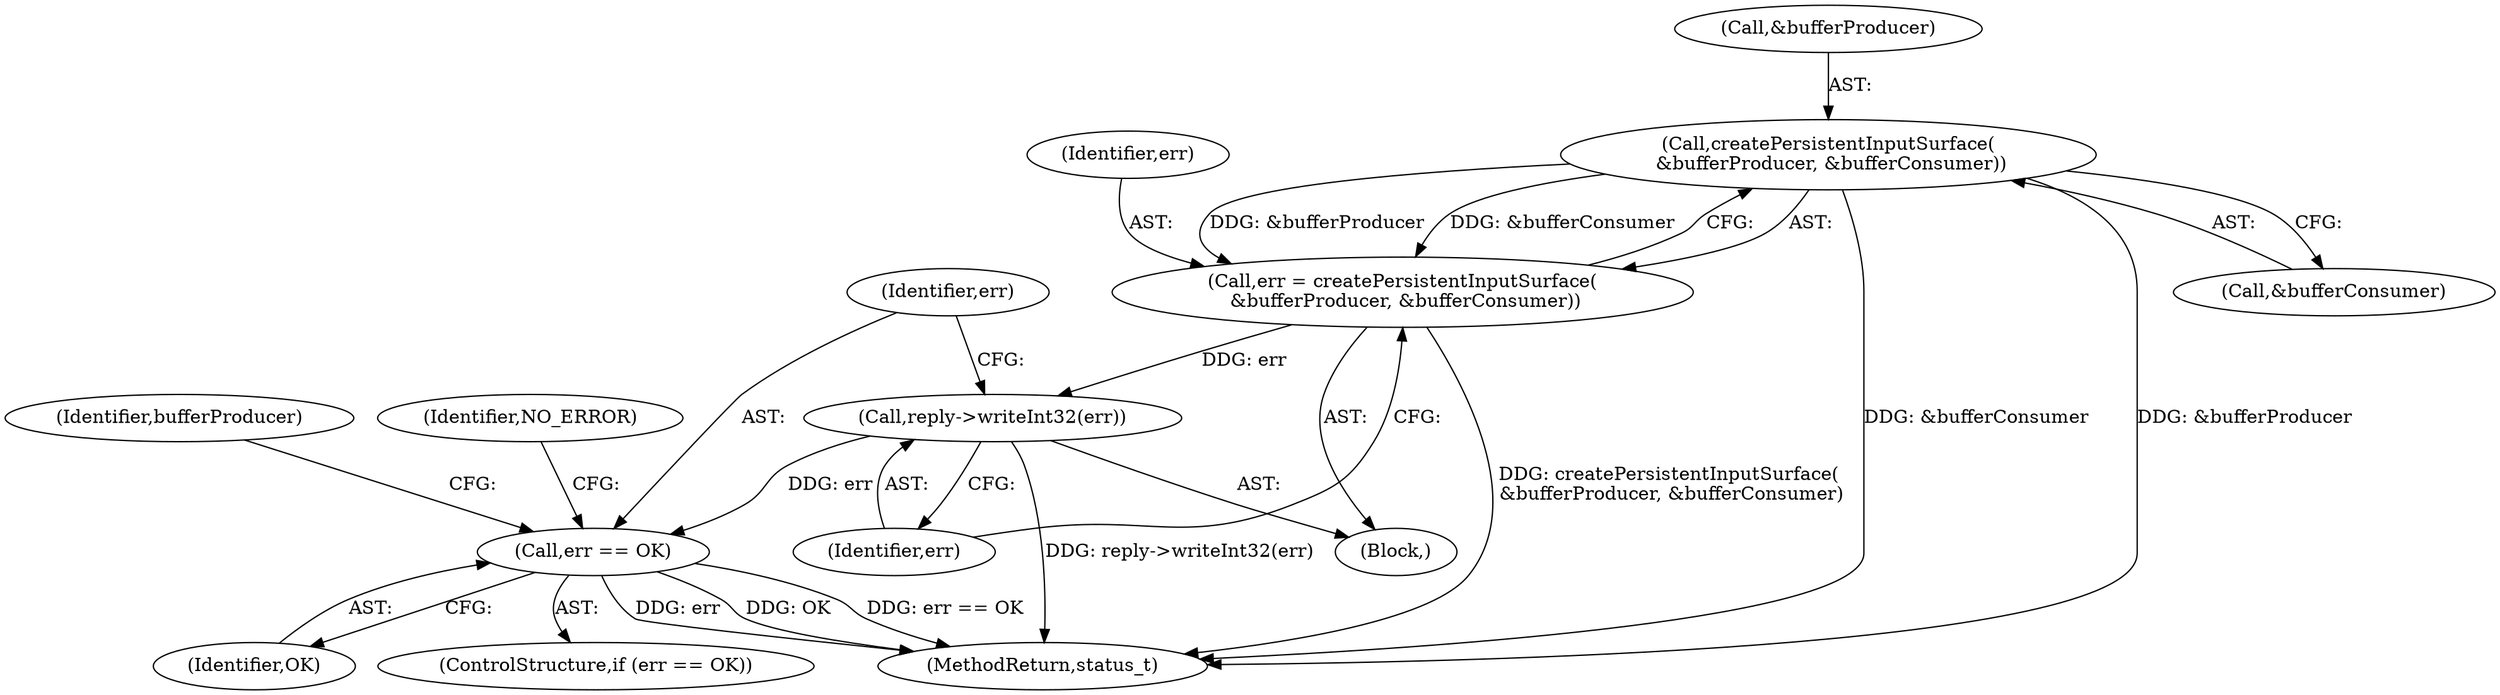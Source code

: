 digraph "0_Android_0bb5ced60304da7f61478ffd359e7ba65d72f181@API" {
"1000835" [label="(Call,createPersistentInputSurface(\n &bufferProducer, &bufferConsumer))"];
"1000833" [label="(Call,err = createPersistentInputSurface(\n &bufferProducer, &bufferConsumer))"];
"1000840" [label="(Call,reply->writeInt32(err))"];
"1000843" [label="(Call,err == OK)"];
"1000840" [label="(Call,reply->writeInt32(err))"];
"1000836" [label="(Call,&bufferProducer)"];
"1000845" [label="(Identifier,OK)"];
"1000841" [label="(Identifier,err)"];
"1000844" [label="(Identifier,err)"];
"1000849" [label="(Identifier,bufferProducer)"];
"1000843" [label="(Call,err == OK)"];
"1000833" [label="(Call,err = createPersistentInputSurface(\n &bufferProducer, &bufferConsumer))"];
"1000825" [label="(Block,)"];
"1000854" [label="(Identifier,NO_ERROR)"];
"1000842" [label="(ControlStructure,if (err == OK))"];
"1000834" [label="(Identifier,err)"];
"1001337" [label="(MethodReturn,status_t)"];
"1000838" [label="(Call,&bufferConsumer)"];
"1000835" [label="(Call,createPersistentInputSurface(\n &bufferProducer, &bufferConsumer))"];
"1000835" -> "1000833"  [label="AST: "];
"1000835" -> "1000838"  [label="CFG: "];
"1000836" -> "1000835"  [label="AST: "];
"1000838" -> "1000835"  [label="AST: "];
"1000833" -> "1000835"  [label="CFG: "];
"1000835" -> "1001337"  [label="DDG: &bufferConsumer"];
"1000835" -> "1001337"  [label="DDG: &bufferProducer"];
"1000835" -> "1000833"  [label="DDG: &bufferProducer"];
"1000835" -> "1000833"  [label="DDG: &bufferConsumer"];
"1000833" -> "1000825"  [label="AST: "];
"1000834" -> "1000833"  [label="AST: "];
"1000841" -> "1000833"  [label="CFG: "];
"1000833" -> "1001337"  [label="DDG: createPersistentInputSurface(\n &bufferProducer, &bufferConsumer)"];
"1000833" -> "1000840"  [label="DDG: err"];
"1000840" -> "1000825"  [label="AST: "];
"1000840" -> "1000841"  [label="CFG: "];
"1000841" -> "1000840"  [label="AST: "];
"1000844" -> "1000840"  [label="CFG: "];
"1000840" -> "1001337"  [label="DDG: reply->writeInt32(err)"];
"1000840" -> "1000843"  [label="DDG: err"];
"1000843" -> "1000842"  [label="AST: "];
"1000843" -> "1000845"  [label="CFG: "];
"1000844" -> "1000843"  [label="AST: "];
"1000845" -> "1000843"  [label="AST: "];
"1000849" -> "1000843"  [label="CFG: "];
"1000854" -> "1000843"  [label="CFG: "];
"1000843" -> "1001337"  [label="DDG: err == OK"];
"1000843" -> "1001337"  [label="DDG: err"];
"1000843" -> "1001337"  [label="DDG: OK"];
}
